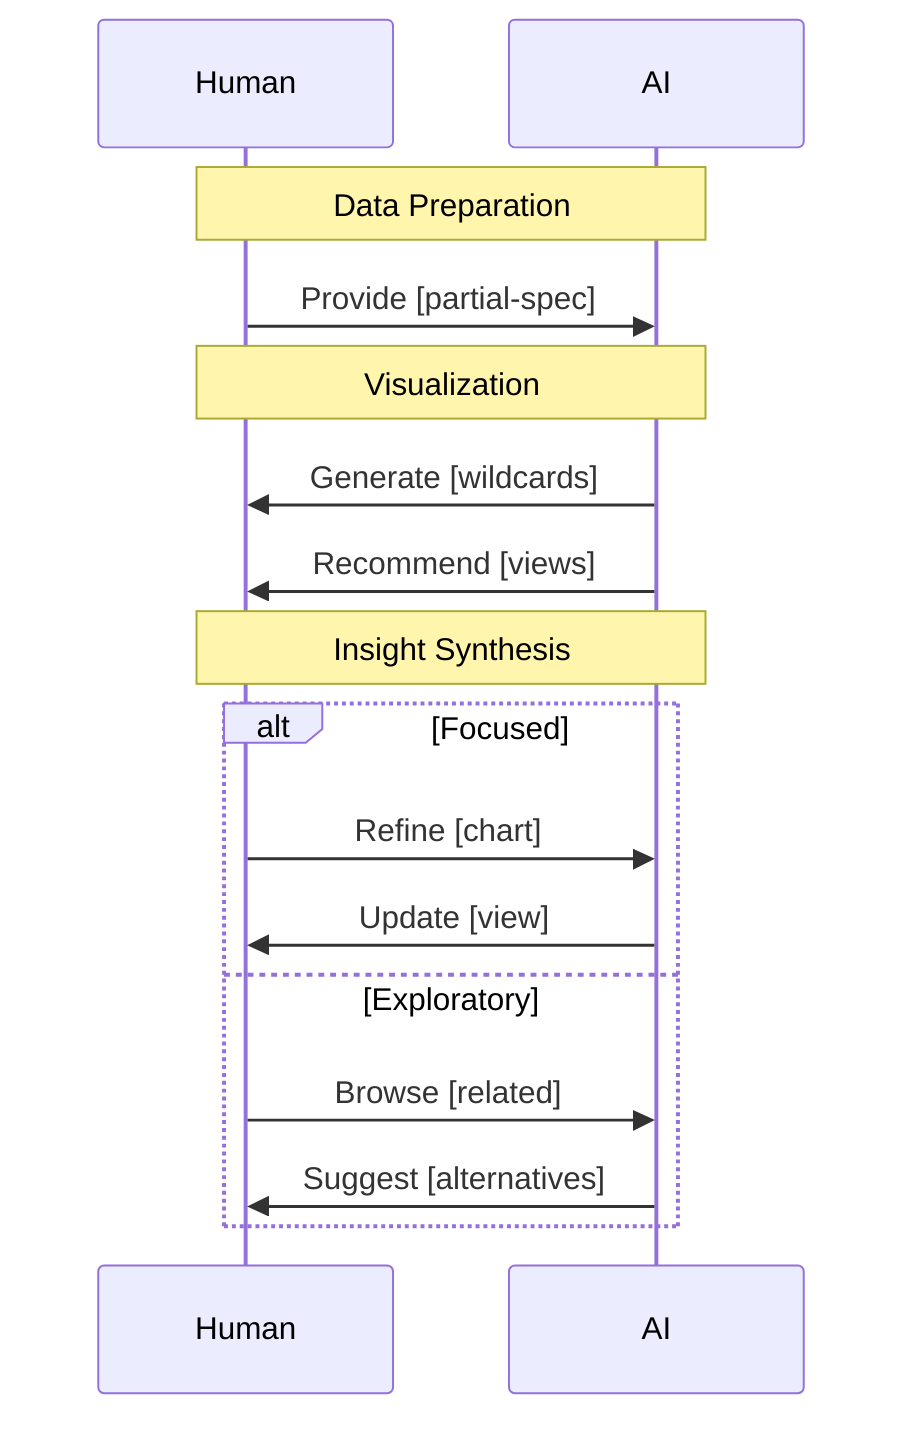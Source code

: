 sequenceDiagram
    participant H as Human
    participant A as AI

    note over H,A: Data Preparation
    H ->> A: Provide [partial-spec]

    note over H,A: Visualization
    A ->> H: Generate [wildcards]
    A ->> H: Recommend [views]

    note over H,A: Insight Synthesis
    alt Focused
        H ->> A: Refine [chart]
        A ->> H: Update [view]
    else Exploratory
        H ->> A: Browse [related]
        A ->> H: Suggest [alternatives]
    end